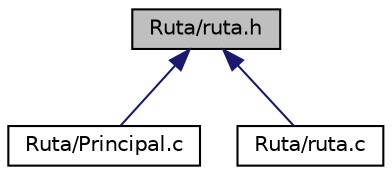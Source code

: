 digraph "Ruta/ruta.h"
{
 // LATEX_PDF_SIZE
  edge [fontname="Helvetica",fontsize="10",labelfontname="Helvetica",labelfontsize="10"];
  node [fontname="Helvetica",fontsize="10",shape=record];
  Node1 [label="Ruta/ruta.h",height=0.2,width=0.4,color="black", fillcolor="grey75", style="filled", fontcolor="black",tooltip="Funciones."];
  Node1 -> Node2 [dir="back",color="midnightblue",fontsize="10",style="solid",fontname="Helvetica"];
  Node2 [label="Ruta/Principal.c",height=0.2,width=0.4,color="black", fillcolor="white", style="filled",URL="$_principal_8c_source.html",tooltip=" "];
  Node1 -> Node3 [dir="back",color="midnightblue",fontsize="10",style="solid",fontname="Helvetica"];
  Node3 [label="Ruta/ruta.c",height=0.2,width=0.4,color="black", fillcolor="white", style="filled",URL="$ruta_8c.html",tooltip="Funciones."];
}

